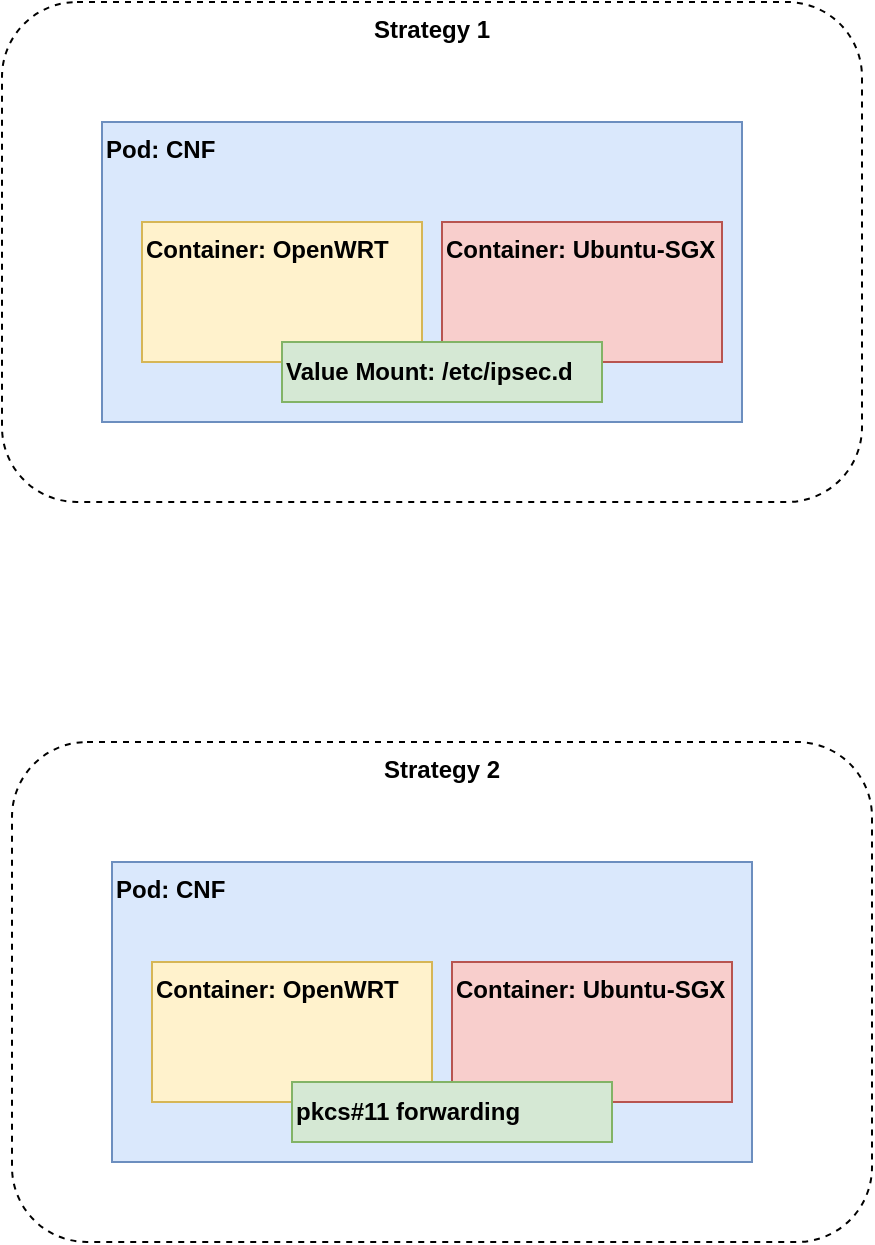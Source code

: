 <mxfile version="16.5.4" type="github">
  <diagram id="pVyiBYiDIqIs_Qr44YTB" name="Page-1">
    <mxGraphModel dx="786" dy="1129" grid="1" gridSize="10" guides="1" tooltips="1" connect="1" arrows="1" fold="1" page="1" pageScale="1" pageWidth="850" pageHeight="1100" math="0" shadow="0">
      <root>
        <mxCell id="0" />
        <mxCell id="1" parent="0" />
        <mxCell id="IhZy6Js9nY17kt_XiZze-2" value="Pod: CNF" style="rounded=0;whiteSpace=wrap;html=1;fillColor=#dae8fc;strokeColor=#6c8ebf;align=left;verticalAlign=top;fontStyle=1" vertex="1" parent="1">
          <mxGeometry x="160" y="320" width="320" height="150" as="geometry" />
        </mxCell>
        <mxCell id="IhZy6Js9nY17kt_XiZze-3" value="Container: OpenWRT" style="rounded=0;whiteSpace=wrap;html=1;fillColor=#fff2cc;strokeColor=#d6b656;align=left;verticalAlign=top;fontStyle=1;" vertex="1" parent="1">
          <mxGeometry x="180" y="370" width="140" height="70" as="geometry" />
        </mxCell>
        <mxCell id="IhZy6Js9nY17kt_XiZze-4" value="Container: Ubuntu-SGX" style="rounded=0;whiteSpace=wrap;html=1;fillColor=#f8cecc;strokeColor=#b85450;align=left;verticalAlign=top;fontStyle=1;" vertex="1" parent="1">
          <mxGeometry x="330" y="370" width="140" height="70" as="geometry" />
        </mxCell>
        <mxCell id="IhZy6Js9nY17kt_XiZze-5" value="Value Mount: /etc/ipsec.d" style="rounded=0;whiteSpace=wrap;html=1;fillColor=#d5e8d4;strokeColor=#82b366;align=left;verticalAlign=middle;fontStyle=1" vertex="1" parent="1">
          <mxGeometry x="250" y="430" width="160" height="30" as="geometry" />
        </mxCell>
        <mxCell id="IhZy6Js9nY17kt_XiZze-6" value="Strategy 1" style="rounded=1;whiteSpace=wrap;html=1;dashed=1;fillColor=none;verticalAlign=top;align=center;fontStyle=1" vertex="1" parent="1">
          <mxGeometry x="110" y="260" width="430" height="250" as="geometry" />
        </mxCell>
        <mxCell id="IhZy6Js9nY17kt_XiZze-7" value="Pod: CNF" style="rounded=0;whiteSpace=wrap;html=1;fillColor=#dae8fc;strokeColor=#6c8ebf;align=left;verticalAlign=top;fontStyle=1" vertex="1" parent="1">
          <mxGeometry x="165" y="690" width="320" height="150" as="geometry" />
        </mxCell>
        <mxCell id="IhZy6Js9nY17kt_XiZze-8" value="Container: OpenWRT" style="rounded=0;whiteSpace=wrap;html=1;fillColor=#fff2cc;strokeColor=#d6b656;align=left;verticalAlign=top;fontStyle=1;" vertex="1" parent="1">
          <mxGeometry x="185" y="740" width="140" height="70" as="geometry" />
        </mxCell>
        <mxCell id="IhZy6Js9nY17kt_XiZze-9" value="Container: Ubuntu-SGX" style="rounded=0;whiteSpace=wrap;html=1;fillColor=#f8cecc;strokeColor=#b85450;align=left;verticalAlign=top;fontStyle=1;" vertex="1" parent="1">
          <mxGeometry x="335" y="740" width="140" height="70" as="geometry" />
        </mxCell>
        <mxCell id="IhZy6Js9nY17kt_XiZze-11" value="Strategy 2" style="rounded=1;whiteSpace=wrap;html=1;dashed=1;fillColor=none;verticalAlign=top;align=center;fontStyle=1" vertex="1" parent="1">
          <mxGeometry x="115" y="630" width="430" height="250" as="geometry" />
        </mxCell>
        <mxCell id="IhZy6Js9nY17kt_XiZze-10" value="pkcs#11 forwarding&amp;nbsp;" style="rounded=0;whiteSpace=wrap;html=1;fillColor=#d5e8d4;strokeColor=#82b366;align=left;verticalAlign=middle;fontStyle=1" vertex="1" parent="1">
          <mxGeometry x="255" y="800" width="160" height="30" as="geometry" />
        </mxCell>
      </root>
    </mxGraphModel>
  </diagram>
</mxfile>
